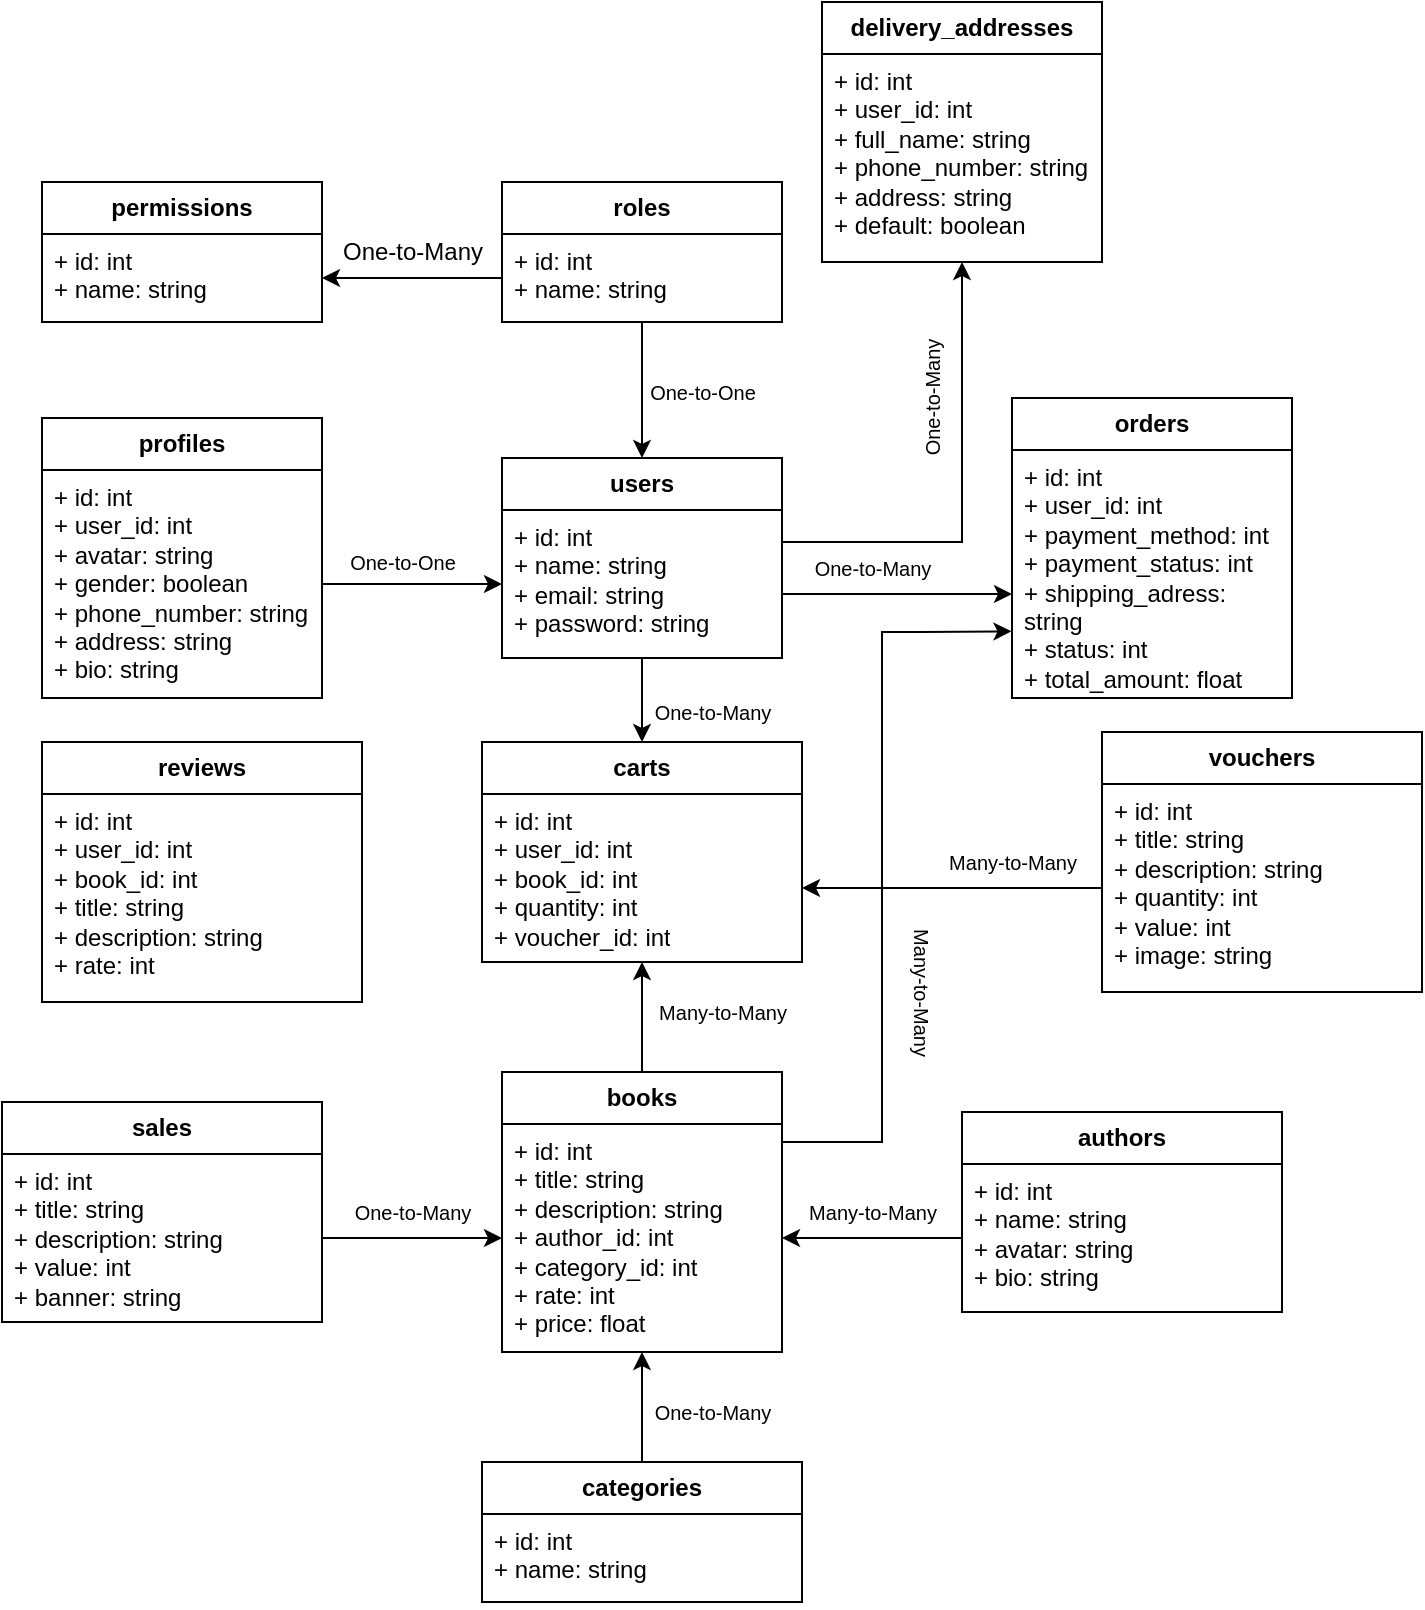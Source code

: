 <mxfile version="24.3.1" type="github">
  <diagram name="Trang-1" id="q1nApXIHh48X9Z10inhE">
    <mxGraphModel dx="724" dy="394" grid="1" gridSize="10" guides="1" tooltips="1" connect="1" arrows="1" fold="1" page="1" pageScale="1" pageWidth="1654" pageHeight="1169" math="0" shadow="0">
      <root>
        <mxCell id="0" />
        <mxCell id="1" parent="0" />
        <mxCell id="94nfI3XRYAJ-UsViNRin-1" value="&lt;b&gt;users&lt;/b&gt;" style="swimlane;fontStyle=0;childLayout=stackLayout;horizontal=1;startSize=26;fillColor=none;horizontalStack=0;resizeParent=1;resizeParentMax=0;resizeLast=0;collapsible=1;marginBottom=0;whiteSpace=wrap;html=1;" parent="1" vertex="1">
          <mxGeometry x="740" y="418" width="140" height="100" as="geometry">
            <mxRectangle x="110" y="70" width="70" height="30" as="alternateBounds" />
          </mxGeometry>
        </mxCell>
        <mxCell id="94nfI3XRYAJ-UsViNRin-3" value="&lt;div&gt;+ id: int&lt;/div&gt;&lt;div&gt;+ name: string&lt;/div&gt;+ email: string&lt;div&gt;+ password: string&lt;/div&gt;" style="text;strokeColor=none;fillColor=none;align=left;verticalAlign=top;spacingLeft=4;spacingRight=4;overflow=hidden;rotatable=0;points=[[0,0.5],[1,0.5]];portConstraint=eastwest;whiteSpace=wrap;html=1;" parent="94nfI3XRYAJ-UsViNRin-1" vertex="1">
          <mxGeometry y="26" width="140" height="74" as="geometry" />
        </mxCell>
        <mxCell id="94nfI3XRYAJ-UsViNRin-6" value="&lt;b&gt;profiles&lt;/b&gt;" style="swimlane;fontStyle=0;childLayout=stackLayout;horizontal=1;startSize=26;fillColor=none;horizontalStack=0;resizeParent=1;resizeParentMax=0;resizeLast=0;collapsible=1;marginBottom=0;whiteSpace=wrap;html=1;" parent="1" vertex="1">
          <mxGeometry x="510" y="398" width="140" height="140" as="geometry">
            <mxRectangle x="110" y="70" width="70" height="30" as="alternateBounds" />
          </mxGeometry>
        </mxCell>
        <mxCell id="94nfI3XRYAJ-UsViNRin-7" value="&lt;div&gt;+ id: int&lt;/div&gt;&lt;div&gt;+ user_id: int&lt;/div&gt;&lt;div&gt;+ avatar: string&lt;/div&gt;&lt;div&gt;+ gender: boolean&lt;/div&gt;&lt;div&gt;+ phone_number: string&lt;/div&gt;&lt;div&gt;+ address: string&lt;/div&gt;+ bio: string" style="text;strokeColor=none;fillColor=none;align=left;verticalAlign=top;spacingLeft=4;spacingRight=4;overflow=hidden;rotatable=0;points=[[0,0.5],[1,0.5]];portConstraint=eastwest;whiteSpace=wrap;html=1;" parent="94nfI3XRYAJ-UsViNRin-6" vertex="1">
          <mxGeometry y="26" width="140" height="114" as="geometry" />
        </mxCell>
        <mxCell id="94nfI3XRYAJ-UsViNRin-9" value="One-to-One" style="text;html=1;align=center;verticalAlign=middle;resizable=0;points=[];autosize=1;strokeColor=none;fillColor=none;fontSize=10;" parent="1" vertex="1">
          <mxGeometry x="650" y="455" width="80" height="30" as="geometry" />
        </mxCell>
        <mxCell id="94nfI3XRYAJ-UsViNRin-10" value="&lt;b&gt;roles&lt;/b&gt;" style="swimlane;fontStyle=0;childLayout=stackLayout;horizontal=1;startSize=26;fillColor=none;horizontalStack=0;resizeParent=1;resizeParentMax=0;resizeLast=0;collapsible=1;marginBottom=0;whiteSpace=wrap;html=1;" parent="1" vertex="1">
          <mxGeometry x="740" y="280" width="140" height="70" as="geometry">
            <mxRectangle x="110" y="70" width="70" height="30" as="alternateBounds" />
          </mxGeometry>
        </mxCell>
        <mxCell id="94nfI3XRYAJ-UsViNRin-11" value="&lt;div&gt;+ id: int&lt;/div&gt;&lt;div&gt;+ name: string&lt;/div&gt;" style="text;strokeColor=none;fillColor=none;align=left;verticalAlign=top;spacingLeft=4;spacingRight=4;overflow=hidden;rotatable=0;points=[[0,0.5],[1,0.5]];portConstraint=eastwest;whiteSpace=wrap;html=1;" parent="94nfI3XRYAJ-UsViNRin-10" vertex="1">
          <mxGeometry y="26" width="140" height="44" as="geometry" />
        </mxCell>
        <mxCell id="94nfI3XRYAJ-UsViNRin-13" value="One-to-One" style="text;html=1;align=center;verticalAlign=middle;resizable=0;points=[];autosize=1;strokeColor=none;fillColor=none;fontSize=10;" parent="1" vertex="1">
          <mxGeometry x="800" y="370" width="80" height="30" as="geometry" />
        </mxCell>
        <mxCell id="94nfI3XRYAJ-UsViNRin-24" value="" style="edgeStyle=orthogonalEdgeStyle;rounded=0;orthogonalLoop=1;jettySize=auto;html=1;exitX=0.5;exitY=0;exitDx=0;exitDy=0;" parent="1" source="94nfI3XRYAJ-UsViNRin-22" target="94nfI3XRYAJ-UsViNRin-14" edge="1">
          <mxGeometry relative="1" as="geometry">
            <Array as="points" />
          </mxGeometry>
        </mxCell>
        <mxCell id="94nfI3XRYAJ-UsViNRin-33" value="" style="edgeStyle=orthogonalEdgeStyle;rounded=0;orthogonalLoop=1;jettySize=auto;html=1;" parent="1" source="94nfI3XRYAJ-UsViNRin-14" target="94nfI3XRYAJ-UsViNRin-27" edge="1">
          <mxGeometry relative="1" as="geometry">
            <Array as="points">
              <mxPoint x="810" y="640" />
              <mxPoint x="810" y="640" />
            </Array>
          </mxGeometry>
        </mxCell>
        <mxCell id="94nfI3XRYAJ-UsViNRin-14" value="&lt;b&gt;books&lt;/b&gt;" style="swimlane;fontStyle=0;childLayout=stackLayout;horizontal=1;startSize=26;fillColor=none;horizontalStack=0;resizeParent=1;resizeParentMax=0;resizeLast=0;collapsible=1;marginBottom=0;whiteSpace=wrap;html=1;" parent="1" vertex="1">
          <mxGeometry x="740" y="725" width="140" height="140" as="geometry">
            <mxRectangle x="110" y="70" width="70" height="30" as="alternateBounds" />
          </mxGeometry>
        </mxCell>
        <mxCell id="94nfI3XRYAJ-UsViNRin-15" value="&lt;div&gt;+ id: int&lt;/div&gt;&lt;div&gt;+ title: string&lt;/div&gt;+ description: string&lt;div&gt;+ author_id: int&lt;/div&gt;&lt;div&gt;+ category_id: int&lt;/div&gt;&lt;div&gt;+ rate: int&lt;/div&gt;&lt;div&gt;+ price: float&lt;/div&gt;" style="text;strokeColor=none;fillColor=none;align=left;verticalAlign=top;spacingLeft=4;spacingRight=4;overflow=hidden;rotatable=0;points=[[0,0.5],[1,0.5]];portConstraint=eastwest;whiteSpace=wrap;html=1;" parent="94nfI3XRYAJ-UsViNRin-14" vertex="1">
          <mxGeometry y="26" width="140" height="114" as="geometry" />
        </mxCell>
        <mxCell id="94nfI3XRYAJ-UsViNRin-18" value="&lt;b&gt;authors&lt;/b&gt;" style="swimlane;fontStyle=0;childLayout=stackLayout;horizontal=1;startSize=26;fillColor=none;horizontalStack=0;resizeParent=1;resizeParentMax=0;resizeLast=0;collapsible=1;marginBottom=0;whiteSpace=wrap;html=1;" parent="1" vertex="1">
          <mxGeometry x="970" y="745" width="160" height="100" as="geometry">
            <mxRectangle x="110" y="70" width="70" height="30" as="alternateBounds" />
          </mxGeometry>
        </mxCell>
        <mxCell id="94nfI3XRYAJ-UsViNRin-19" value="&lt;div&gt;+ id: int&lt;/div&gt;&lt;div&gt;+ name: string&lt;/div&gt;+ avatar: string&lt;div&gt;+ bio: string&lt;/div&gt;" style="text;strokeColor=none;fillColor=none;align=left;verticalAlign=top;spacingLeft=4;spacingRight=4;overflow=hidden;rotatable=0;points=[[0,0.5],[1,0.5]];portConstraint=eastwest;whiteSpace=wrap;html=1;" parent="94nfI3XRYAJ-UsViNRin-18" vertex="1">
          <mxGeometry y="26" width="160" height="74" as="geometry" />
        </mxCell>
        <mxCell id="94nfI3XRYAJ-UsViNRin-21" value="Many-to-Many" style="text;html=1;align=center;verticalAlign=middle;resizable=0;points=[];autosize=1;strokeColor=none;fillColor=none;fontSize=10;" parent="1" vertex="1">
          <mxGeometry x="880" y="780" width="90" height="30" as="geometry" />
        </mxCell>
        <mxCell id="94nfI3XRYAJ-UsViNRin-22" value="&lt;b&gt;categories&lt;/b&gt;" style="swimlane;fontStyle=0;childLayout=stackLayout;horizontal=1;startSize=26;fillColor=none;horizontalStack=0;resizeParent=1;resizeParentMax=0;resizeLast=0;collapsible=1;marginBottom=0;whiteSpace=wrap;html=1;" parent="1" vertex="1">
          <mxGeometry x="730" y="920" width="160" height="70" as="geometry">
            <mxRectangle x="110" y="70" width="70" height="30" as="alternateBounds" />
          </mxGeometry>
        </mxCell>
        <mxCell id="94nfI3XRYAJ-UsViNRin-23" value="&lt;div&gt;+ id: int&lt;/div&gt;&lt;div&gt;+ name: string&lt;/div&gt;" style="text;strokeColor=none;fillColor=none;align=left;verticalAlign=top;spacingLeft=4;spacingRight=4;overflow=hidden;rotatable=0;points=[[0,0.5],[1,0.5]];portConstraint=eastwest;whiteSpace=wrap;html=1;" parent="94nfI3XRYAJ-UsViNRin-22" vertex="1">
          <mxGeometry y="26" width="160" height="44" as="geometry" />
        </mxCell>
        <mxCell id="94nfI3XRYAJ-UsViNRin-25" value="One-to-Many" style="text;html=1;align=center;verticalAlign=middle;resizable=0;points=[];autosize=1;strokeColor=none;fillColor=none;fontSize=10;" parent="1" vertex="1">
          <mxGeometry x="805" y="880" width="80" height="30" as="geometry" />
        </mxCell>
        <mxCell id="94nfI3XRYAJ-UsViNRin-26" value="&lt;b&gt;carts&lt;/b&gt;" style="swimlane;fontStyle=0;childLayout=stackLayout;horizontal=1;startSize=26;fillColor=none;horizontalStack=0;resizeParent=1;resizeParentMax=0;resizeLast=0;collapsible=1;marginBottom=0;whiteSpace=wrap;html=1;" parent="1" vertex="1">
          <mxGeometry x="730" y="560" width="160" height="110" as="geometry">
            <mxRectangle x="110" y="70" width="70" height="30" as="alternateBounds" />
          </mxGeometry>
        </mxCell>
        <mxCell id="94nfI3XRYAJ-UsViNRin-27" value="&lt;div&gt;+ id: int&lt;/div&gt;&lt;div&gt;+ user_id: int&lt;/div&gt;+ book_id: int&lt;div&gt;+ quantity: int&lt;/div&gt;&lt;div&gt;+ voucher_id: int&lt;/div&gt;" style="text;strokeColor=none;fillColor=none;align=left;verticalAlign=top;spacingLeft=4;spacingRight=4;overflow=hidden;rotatable=0;points=[[0,0.5],[1,0.5]];portConstraint=eastwest;whiteSpace=wrap;html=1;" parent="94nfI3XRYAJ-UsViNRin-26" vertex="1">
          <mxGeometry y="26" width="160" height="84" as="geometry" />
        </mxCell>
        <mxCell id="94nfI3XRYAJ-UsViNRin-28" value="" style="edgeStyle=orthogonalEdgeStyle;rounded=0;orthogonalLoop=1;jettySize=auto;html=1;" parent="1" source="94nfI3XRYAJ-UsViNRin-11" target="94nfI3XRYAJ-UsViNRin-1" edge="1">
          <mxGeometry relative="1" as="geometry">
            <Array as="points">
              <mxPoint x="810" y="360" />
              <mxPoint x="810" y="360" />
            </Array>
          </mxGeometry>
        </mxCell>
        <mxCell id="94nfI3XRYAJ-UsViNRin-31" value="" style="edgeStyle=orthogonalEdgeStyle;rounded=0;orthogonalLoop=1;jettySize=auto;html=1;" parent="1" source="94nfI3XRYAJ-UsViNRin-3" target="94nfI3XRYAJ-UsViNRin-26" edge="1">
          <mxGeometry relative="1" as="geometry">
            <Array as="points">
              <mxPoint x="810" y="500" />
              <mxPoint x="810" y="500" />
            </Array>
          </mxGeometry>
        </mxCell>
        <mxCell id="94nfI3XRYAJ-UsViNRin-32" value="One-to-Many" style="text;html=1;align=center;verticalAlign=middle;resizable=0;points=[];autosize=1;strokeColor=none;fillColor=none;fontSize=10;" parent="1" vertex="1">
          <mxGeometry x="805" y="530" width="80" height="30" as="geometry" />
        </mxCell>
        <mxCell id="94nfI3XRYAJ-UsViNRin-34" value="Many-to-Many" style="text;html=1;align=center;verticalAlign=middle;resizable=0;points=[];autosize=1;strokeColor=none;fillColor=none;fontSize=10;" parent="1" vertex="1">
          <mxGeometry x="805" y="680" width="90" height="30" as="geometry" />
        </mxCell>
        <mxCell id="94nfI3XRYAJ-UsViNRin-35" value="&lt;b&gt;orders&lt;/b&gt;" style="swimlane;fontStyle=0;childLayout=stackLayout;horizontal=1;startSize=26;fillColor=none;horizontalStack=0;resizeParent=1;resizeParentMax=0;resizeLast=0;collapsible=1;marginBottom=0;whiteSpace=wrap;html=1;" parent="1" vertex="1">
          <mxGeometry x="995" y="388" width="140" height="150" as="geometry">
            <mxRectangle x="110" y="70" width="70" height="30" as="alternateBounds" />
          </mxGeometry>
        </mxCell>
        <mxCell id="94nfI3XRYAJ-UsViNRin-36" value="&lt;div&gt;+ id: int&lt;/div&gt;&lt;div&gt;+ user_id: int&lt;/div&gt;&lt;div&gt;+ payment_method: int&lt;/div&gt;&lt;div&gt;+ payment_status: int&lt;/div&gt;+ shipping_adress: string&lt;div&gt;&lt;div&gt;+ status: int&lt;/div&gt;&lt;/div&gt;&lt;div&gt;+ total_amount: float&lt;/div&gt;" style="text;strokeColor=none;fillColor=none;align=left;verticalAlign=top;spacingLeft=4;spacingRight=4;overflow=hidden;rotatable=0;points=[[0,0.5],[1,0.5]];portConstraint=eastwest;whiteSpace=wrap;html=1;" parent="94nfI3XRYAJ-UsViNRin-35" vertex="1">
          <mxGeometry y="26" width="140" height="124" as="geometry" />
        </mxCell>
        <mxCell id="Ea-H5xVvMkc4Q4fPX0zV-1" value="" style="edgeStyle=orthogonalEdgeStyle;rounded=0;orthogonalLoop=1;jettySize=auto;html=1;entryX=0;entryY=0.5;entryDx=0;entryDy=0;" parent="1" source="94nfI3XRYAJ-UsViNRin-7" target="94nfI3XRYAJ-UsViNRin-3" edge="1">
          <mxGeometry relative="1" as="geometry" />
        </mxCell>
        <mxCell id="Ea-H5xVvMkc4Q4fPX0zV-2" value="&lt;b&gt;vouchers&lt;/b&gt;" style="swimlane;fontStyle=0;childLayout=stackLayout;horizontal=1;startSize=26;fillColor=none;horizontalStack=0;resizeParent=1;resizeParentMax=0;resizeLast=0;collapsible=1;marginBottom=0;whiteSpace=wrap;html=1;" parent="1" vertex="1">
          <mxGeometry x="1040" y="555" width="160" height="130" as="geometry">
            <mxRectangle x="110" y="70" width="70" height="30" as="alternateBounds" />
          </mxGeometry>
        </mxCell>
        <mxCell id="Ea-H5xVvMkc4Q4fPX0zV-3" value="&lt;div&gt;+ id: int&lt;/div&gt;&lt;div&gt;+ title: string&lt;/div&gt;+ description: string&lt;div&gt;+ quantity: int&lt;/div&gt;&lt;div&gt;+ value: int&lt;/div&gt;&lt;div&gt;+ image: string&lt;/div&gt;" style="text;strokeColor=none;fillColor=none;align=left;verticalAlign=top;spacingLeft=4;spacingRight=4;overflow=hidden;rotatable=0;points=[[0,0.5],[1,0.5]];portConstraint=eastwest;whiteSpace=wrap;html=1;" parent="Ea-H5xVvMkc4Q4fPX0zV-2" vertex="1">
          <mxGeometry y="26" width="160" height="104" as="geometry" />
        </mxCell>
        <mxCell id="Ea-H5xVvMkc4Q4fPX0zV-4" value="" style="edgeStyle=orthogonalEdgeStyle;rounded=0;orthogonalLoop=1;jettySize=auto;html=1;" parent="1" source="Ea-H5xVvMkc4Q4fPX0zV-3" edge="1">
          <mxGeometry relative="1" as="geometry">
            <mxPoint x="890" y="633" as="targetPoint" />
          </mxGeometry>
        </mxCell>
        <mxCell id="Ea-H5xVvMkc4Q4fPX0zV-5" value="Many-to-Many" style="text;html=1;align=center;verticalAlign=middle;resizable=0;points=[];autosize=1;strokeColor=none;fillColor=none;fontSize=10;" parent="1" vertex="1">
          <mxGeometry x="950" y="605" width="90" height="30" as="geometry" />
        </mxCell>
        <mxCell id="Ea-H5xVvMkc4Q4fPX0zV-7" value="One-to-Many" style="text;html=1;align=center;verticalAlign=middle;resizable=0;points=[];autosize=1;strokeColor=none;fillColor=none;fontSize=10;" parent="1" vertex="1">
          <mxGeometry x="885" y="458" width="80" height="30" as="geometry" />
        </mxCell>
        <mxCell id="Ea-H5xVvMkc4Q4fPX0zV-8" value="&lt;b&gt;sales&lt;/b&gt;" style="swimlane;fontStyle=0;childLayout=stackLayout;horizontal=1;startSize=26;fillColor=none;horizontalStack=0;resizeParent=1;resizeParentMax=0;resizeLast=0;collapsible=1;marginBottom=0;whiteSpace=wrap;html=1;" parent="1" vertex="1">
          <mxGeometry x="490" y="740" width="160" height="110" as="geometry">
            <mxRectangle x="110" y="70" width="70" height="30" as="alternateBounds" />
          </mxGeometry>
        </mxCell>
        <mxCell id="Ea-H5xVvMkc4Q4fPX0zV-9" value="&lt;div&gt;+ id: int&lt;/div&gt;&lt;div&gt;&lt;/div&gt;&lt;div&gt;&lt;div&gt;+ title: string&lt;/div&gt;+ description: string&lt;/div&gt;&lt;div&gt;+ value: int&lt;/div&gt;&lt;div&gt;+ banner: string&lt;/div&gt;" style="text;strokeColor=none;fillColor=none;align=left;verticalAlign=top;spacingLeft=4;spacingRight=4;overflow=hidden;rotatable=0;points=[[0,0.5],[1,0.5]];portConstraint=eastwest;whiteSpace=wrap;html=1;" parent="Ea-H5xVvMkc4Q4fPX0zV-8" vertex="1">
          <mxGeometry y="26" width="160" height="84" as="geometry" />
        </mxCell>
        <mxCell id="Ea-H5xVvMkc4Q4fPX0zV-10" value="" style="edgeStyle=orthogonalEdgeStyle;rounded=0;orthogonalLoop=1;jettySize=auto;html=1;" parent="1" source="Ea-H5xVvMkc4Q4fPX0zV-9" target="94nfI3XRYAJ-UsViNRin-15" edge="1">
          <mxGeometry relative="1" as="geometry" />
        </mxCell>
        <mxCell id="Ea-H5xVvMkc4Q4fPX0zV-11" value="One-to-Many" style="text;html=1;align=center;verticalAlign=middle;resizable=0;points=[];autosize=1;strokeColor=none;fillColor=none;fontSize=10;" parent="1" vertex="1">
          <mxGeometry x="655" y="780" width="80" height="30" as="geometry" />
        </mxCell>
        <mxCell id="oJdNwzSTmD6IqSpGxCtY-3" value="" style="endArrow=classic;html=1;rounded=0;entryX=-0.002;entryY=0.731;entryDx=0;entryDy=0;entryPerimeter=0;" parent="1" edge="1" target="94nfI3XRYAJ-UsViNRin-36">
          <mxGeometry width="50" height="50" relative="1" as="geometry">
            <mxPoint x="880" y="760" as="sourcePoint" />
            <mxPoint x="1068.32" y="505.924" as="targetPoint" />
            <Array as="points">
              <mxPoint x="930" y="760" />
              <mxPoint x="930" y="505" />
              <mxPoint x="949.44" y="505" />
            </Array>
          </mxGeometry>
        </mxCell>
        <mxCell id="oJdNwzSTmD6IqSpGxCtY-5" value="Many-to-Many" style="text;html=1;align=center;verticalAlign=middle;resizable=0;points=[];autosize=1;strokeColor=none;fillColor=none;fontSize=10;rotation=90;" parent="1" vertex="1">
          <mxGeometry x="905" y="670" width="90" height="30" as="geometry" />
        </mxCell>
        <mxCell id="94nfI3XRYAJ-UsViNRin-20" value="" style="edgeStyle=orthogonalEdgeStyle;rounded=0;orthogonalLoop=1;jettySize=auto;html=1;" parent="1" source="94nfI3XRYAJ-UsViNRin-19" target="94nfI3XRYAJ-UsViNRin-15" edge="1">
          <mxGeometry relative="1" as="geometry" />
        </mxCell>
        <mxCell id="Ea-H5xVvMkc4Q4fPX0zV-6" value="" style="edgeStyle=orthogonalEdgeStyle;rounded=0;orthogonalLoop=1;jettySize=auto;html=1;" parent="1" source="94nfI3XRYAJ-UsViNRin-3" target="94nfI3XRYAJ-UsViNRin-36" edge="1">
          <mxGeometry relative="1" as="geometry">
            <Array as="points">
              <mxPoint x="950" y="486" />
              <mxPoint x="950" y="486" />
            </Array>
          </mxGeometry>
        </mxCell>
        <mxCell id="oJdNwzSTmD6IqSpGxCtY-7" value="&lt;b&gt;permissions&lt;/b&gt;" style="swimlane;fontStyle=0;childLayout=stackLayout;horizontal=1;startSize=26;fillColor=none;horizontalStack=0;resizeParent=1;resizeParentMax=0;resizeLast=0;collapsible=1;marginBottom=0;whiteSpace=wrap;html=1;" parent="1" vertex="1">
          <mxGeometry x="510" y="280" width="140" height="70" as="geometry">
            <mxRectangle x="110" y="70" width="70" height="30" as="alternateBounds" />
          </mxGeometry>
        </mxCell>
        <mxCell id="oJdNwzSTmD6IqSpGxCtY-8" value="&lt;div&gt;+ id: int&lt;/div&gt;&lt;div&gt;+ name: string&lt;/div&gt;" style="text;strokeColor=none;fillColor=none;align=left;verticalAlign=top;spacingLeft=4;spacingRight=4;overflow=hidden;rotatable=0;points=[[0,0.5],[1,0.5]];portConstraint=eastwest;whiteSpace=wrap;html=1;" parent="oJdNwzSTmD6IqSpGxCtY-7" vertex="1">
          <mxGeometry y="26" width="140" height="44" as="geometry" />
        </mxCell>
        <mxCell id="oJdNwzSTmD6IqSpGxCtY-10" value="One-to-Many" style="text;html=1;align=center;verticalAlign=middle;resizable=0;points=[];autosize=1;strokeColor=none;fillColor=none;" parent="1" vertex="1">
          <mxGeometry x="650" y="300" width="90" height="30" as="geometry" />
        </mxCell>
        <mxCell id="LGpTEHkHDpueWYcL2o_f-1" value="&lt;b&gt;delivery_addresses&lt;/b&gt;" style="swimlane;fontStyle=0;childLayout=stackLayout;horizontal=1;startSize=26;fillColor=none;horizontalStack=0;resizeParent=1;resizeParentMax=0;resizeLast=0;collapsible=1;marginBottom=0;whiteSpace=wrap;html=1;" vertex="1" parent="1">
          <mxGeometry x="900" y="190" width="140" height="130" as="geometry">
            <mxRectangle x="110" y="70" width="70" height="30" as="alternateBounds" />
          </mxGeometry>
        </mxCell>
        <mxCell id="LGpTEHkHDpueWYcL2o_f-2" value="&lt;div&gt;+ id: int&lt;/div&gt;&lt;div&gt;+ user_id: int&lt;/div&gt;&lt;div&gt;+ full_name: string&lt;/div&gt;&lt;div&gt;+ phone_number: string&lt;/div&gt;&lt;div&gt;+ address: string&lt;/div&gt;&lt;div&gt;+ default: boolean&lt;/div&gt;" style="text;strokeColor=none;fillColor=none;align=left;verticalAlign=top;spacingLeft=4;spacingRight=4;overflow=hidden;rotatable=0;points=[[0,0.5],[1,0.5]];portConstraint=eastwest;whiteSpace=wrap;html=1;" vertex="1" parent="LGpTEHkHDpueWYcL2o_f-1">
          <mxGeometry y="26" width="140" height="104" as="geometry" />
        </mxCell>
        <mxCell id="LGpTEHkHDpueWYcL2o_f-3" value="" style="endArrow=classic;html=1;rounded=0;entryX=0.5;entryY=1;entryDx=0;entryDy=0;" edge="1" parent="1" target="LGpTEHkHDpueWYcL2o_f-1">
          <mxGeometry width="50" height="50" relative="1" as="geometry">
            <mxPoint x="880" y="460" as="sourcePoint" />
            <mxPoint x="970" y="330" as="targetPoint" />
            <Array as="points">
              <mxPoint x="970" y="460" />
            </Array>
          </mxGeometry>
        </mxCell>
        <mxCell id="LGpTEHkHDpueWYcL2o_f-4" value="One-to-Many" style="text;html=1;align=center;verticalAlign=middle;resizable=0;points=[];autosize=1;strokeColor=none;fillColor=none;fontSize=10;rotation=270;" vertex="1" parent="1">
          <mxGeometry x="915" y="373" width="80" height="30" as="geometry" />
        </mxCell>
        <mxCell id="oJdNwzSTmD6IqSpGxCtY-9" value="" style="edgeStyle=orthogonalEdgeStyle;rounded=0;orthogonalLoop=1;jettySize=auto;html=1;" parent="1" source="94nfI3XRYAJ-UsViNRin-11" target="oJdNwzSTmD6IqSpGxCtY-8" edge="1">
          <mxGeometry relative="1" as="geometry" />
        </mxCell>
        <mxCell id="LGpTEHkHDpueWYcL2o_f-9" value="&lt;b&gt;reviews&lt;/b&gt;" style="swimlane;fontStyle=0;childLayout=stackLayout;horizontal=1;startSize=26;fillColor=none;horizontalStack=0;resizeParent=1;resizeParentMax=0;resizeLast=0;collapsible=1;marginBottom=0;whiteSpace=wrap;html=1;" vertex="1" parent="1">
          <mxGeometry x="510" y="560" width="160" height="130" as="geometry">
            <mxRectangle x="110" y="70" width="70" height="30" as="alternateBounds" />
          </mxGeometry>
        </mxCell>
        <mxCell id="LGpTEHkHDpueWYcL2o_f-10" value="&lt;div&gt;+ id: int&lt;/div&gt;&lt;div&gt;+ user_id: int&lt;/div&gt;+ book_id: int&lt;div&gt;+ title: string&lt;/div&gt;&lt;div&gt;+ description: string&lt;/div&gt;&lt;div&gt;+ rate: int&lt;/div&gt;" style="text;strokeColor=none;fillColor=none;align=left;verticalAlign=top;spacingLeft=4;spacingRight=4;overflow=hidden;rotatable=0;points=[[0,0.5],[1,0.5]];portConstraint=eastwest;whiteSpace=wrap;html=1;" vertex="1" parent="LGpTEHkHDpueWYcL2o_f-9">
          <mxGeometry y="26" width="160" height="104" as="geometry" />
        </mxCell>
      </root>
    </mxGraphModel>
  </diagram>
</mxfile>
